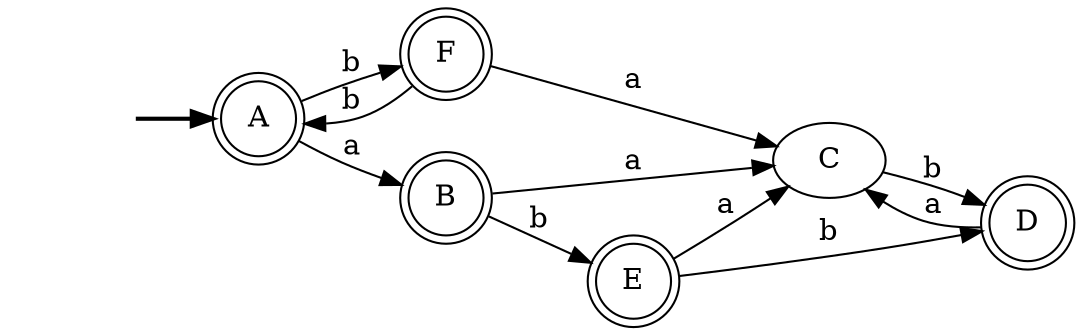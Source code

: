 digraph {
	fake [style=invisible]
	B [shape=doublecircle]
	F [shape=doublecircle]
	D [shape=doublecircle]
	C
	A [root=true shape=doublecircle]
	E [shape=doublecircle]
	fake -> A [style=bold]
	D -> C [label=a]
	F -> A [label=b]
	A -> F [label=b]
	B -> C [label=a]
	E -> D [label=b]
	B -> E [label=b]
	C -> D [label=b]
	F -> C [label=a]
	A -> B [label=a]
	E -> C [label=a]
	rankdir=LR
}
